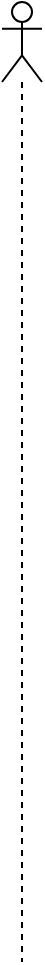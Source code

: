 <mxfile>
    <diagram id="uaWeK2YkMorLsxYSsMGl" name="Page-1">
        <mxGraphModel dx="988" dy="603" grid="1" gridSize="10" guides="1" tooltips="1" connect="1" arrows="1" fold="1" page="1" pageScale="1" pageWidth="827" pageHeight="1169" math="0" shadow="0">
            <root>
                <mxCell id="0"/>
                <mxCell id="1" parent="0"/>
                <mxCell id="8" value="" style="shape=umlLifeline;participant=umlActor;perimeter=lifelinePerimeter;whiteSpace=wrap;html=1;container=1;collapsible=0;recursiveResize=0;verticalAlign=top;spacingTop=36;outlineConnect=0;" vertex="1" parent="1">
                    <mxGeometry x="120" y="80" width="20" height="480" as="geometry"/>
                </mxCell>
            </root>
        </mxGraphModel>
    </diagram>
</mxfile>